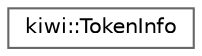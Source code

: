 digraph "Graphical Class Hierarchy"
{
 // LATEX_PDF_SIZE
  bgcolor="transparent";
  edge [fontname=Helvetica,fontsize=10,labelfontname=Helvetica,labelfontsize=10];
  node [fontname=Helvetica,fontsize=10,shape=box,height=0.2,width=0.4];
  rankdir="LR";
  Node0 [id="Node000000",label="kiwi::TokenInfo",height=0.2,width=0.4,color="grey40", fillcolor="white", style="filled",URL="$structkiwi_1_1TokenInfo.html",tooltip="분석 완료된 각 형태소들의 정보를 담는 구조체"];
}
